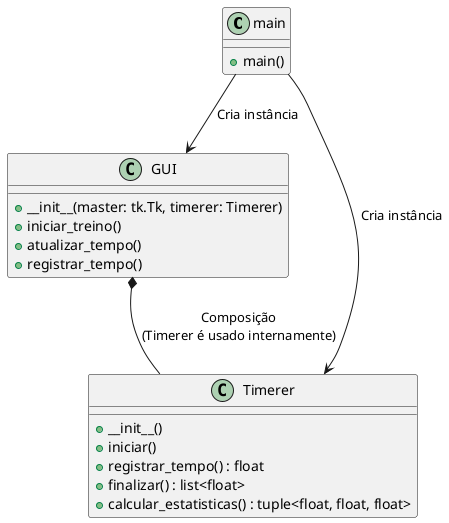 @startuml

class main {
    + main()
}

class GUI {
    + __init__(master: tk.Tk, timerer: Timerer)
    + iniciar_treino()
    + atualizar_tempo()
    + registrar_tempo()
}

class Timerer {
    + __init__()
    + iniciar()
    + registrar_tempo() : float
    + finalizar() : list<float>
    + calcular_estatisticas() : tuple<float, float, float>
}

main --> GUI : "Cria instância"
main --> Timerer : "Cria instância"
GUI *-- Timerer : "Composição\n(Timerer é usado internamente)"

@enduml
